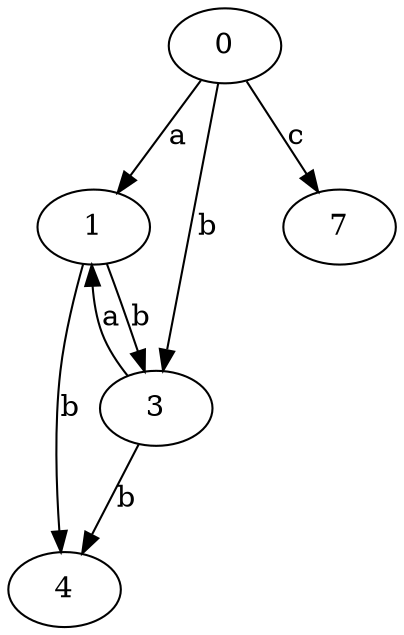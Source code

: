 strict digraph  {
1;
3;
4;
7;
0;
1 -> 3  [label=b];
1 -> 4  [label=b];
3 -> 1  [label=a];
3 -> 4  [label=b];
0 -> 1  [label=a];
0 -> 3  [label=b];
0 -> 7  [label=c];
}
